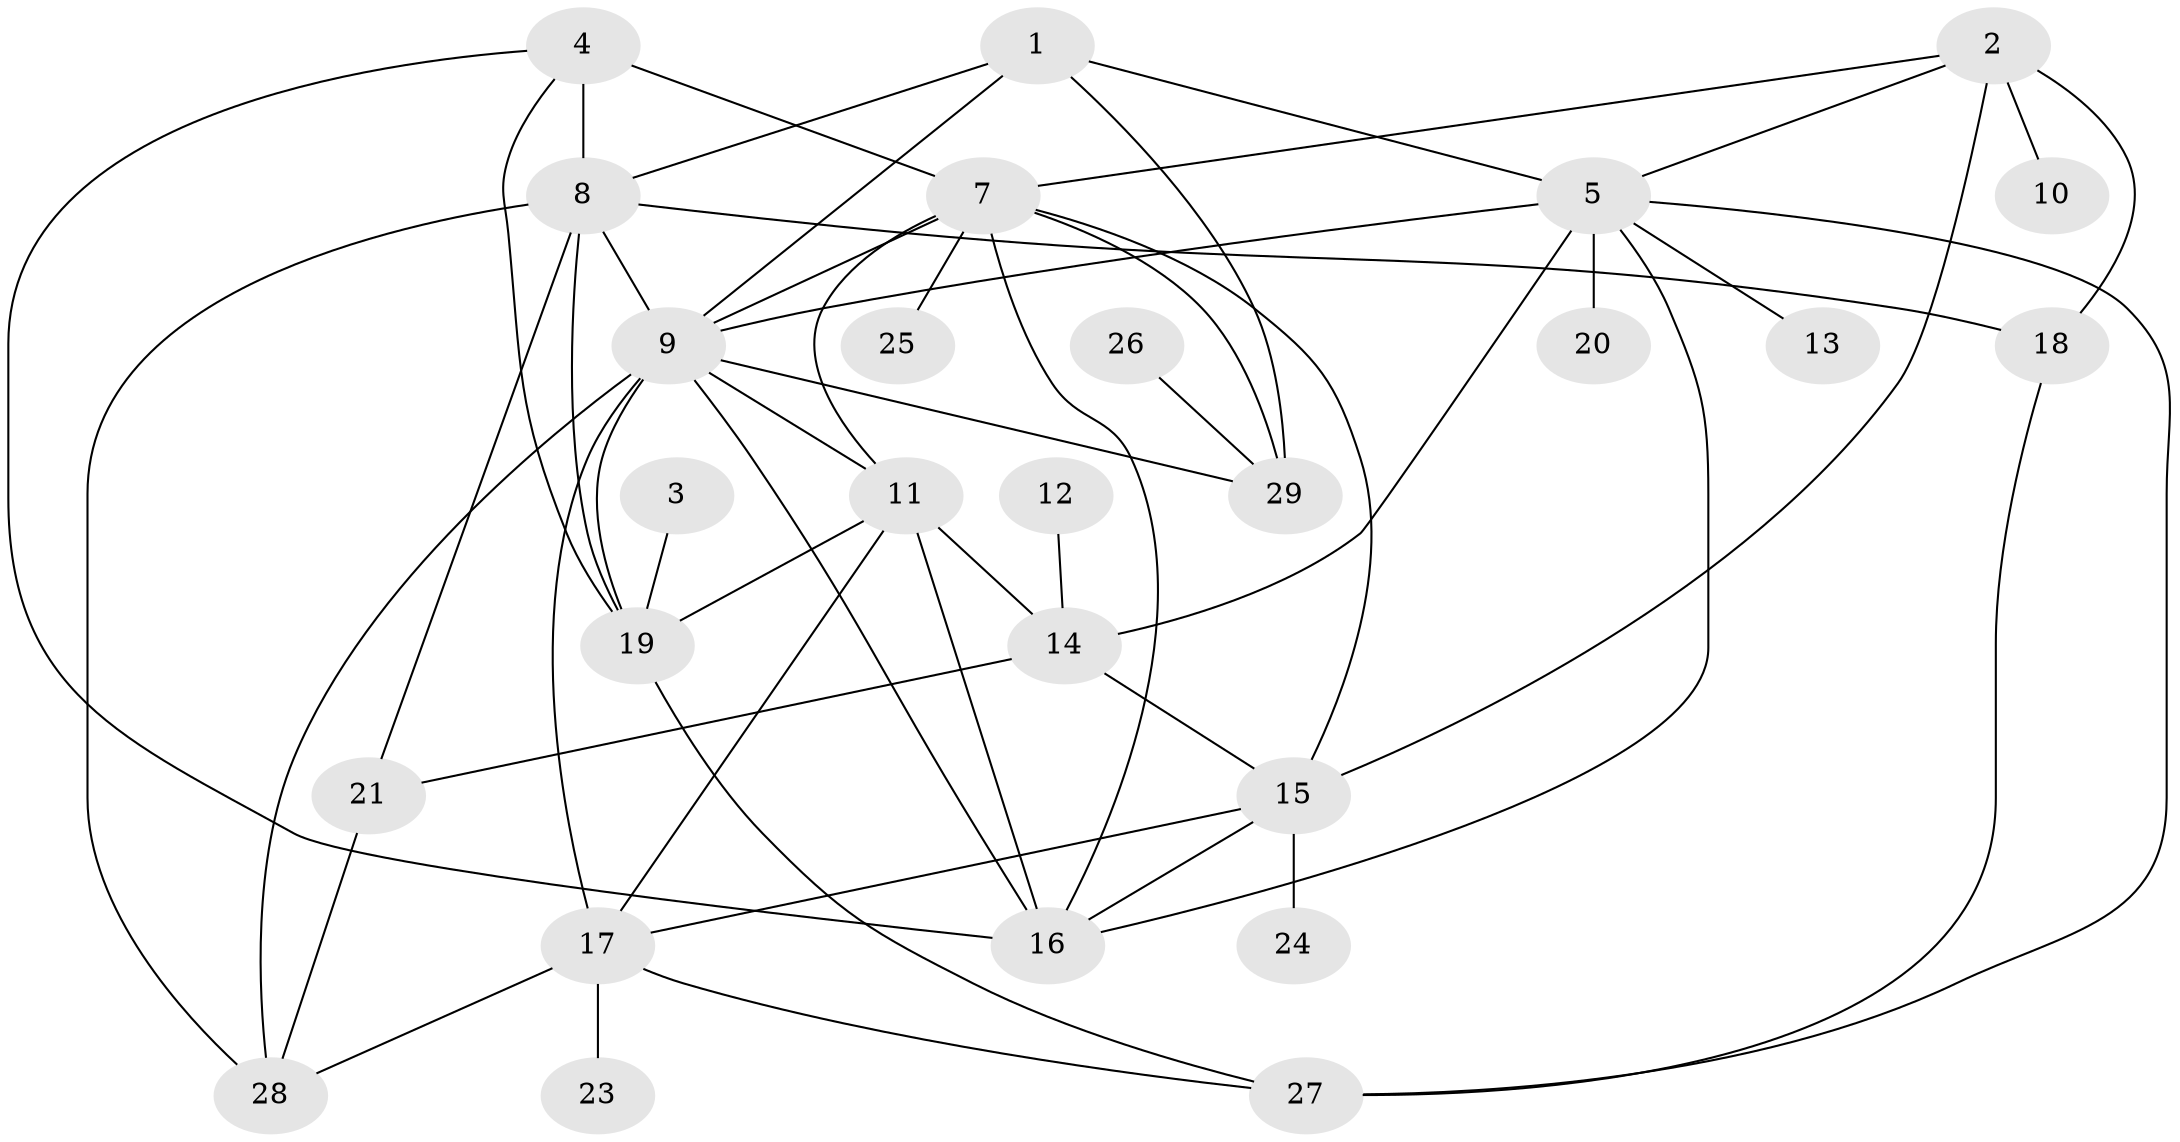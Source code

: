 // original degree distribution, {6: 0.05172413793103448, 1: 0.15517241379310345, 2: 0.2413793103448276, 5: 0.1724137931034483, 0: 0.034482758620689655, 3: 0.1206896551724138, 4: 0.1896551724137931, 7: 0.034482758620689655}
// Generated by graph-tools (version 1.1) at 2025/33/03/09/25 02:33:56]
// undirected, 27 vertices, 54 edges
graph export_dot {
graph [start="1"]
  node [color=gray90,style=filled];
  1;
  2;
  3;
  4;
  5;
  7;
  8;
  9;
  10;
  11;
  12;
  13;
  14;
  15;
  16;
  17;
  18;
  19;
  20;
  21;
  23;
  24;
  25;
  26;
  27;
  28;
  29;
  1 -- 5 [weight=2.0];
  1 -- 8 [weight=2.0];
  1 -- 9 [weight=1.0];
  1 -- 29 [weight=1.0];
  2 -- 5 [weight=1.0];
  2 -- 7 [weight=1.0];
  2 -- 10 [weight=2.0];
  2 -- 15 [weight=1.0];
  2 -- 18 [weight=1.0];
  3 -- 19 [weight=1.0];
  4 -- 7 [weight=1.0];
  4 -- 8 [weight=2.0];
  4 -- 16 [weight=1.0];
  4 -- 19 [weight=1.0];
  5 -- 9 [weight=1.0];
  5 -- 13 [weight=1.0];
  5 -- 14 [weight=1.0];
  5 -- 16 [weight=1.0];
  5 -- 20 [weight=1.0];
  5 -- 27 [weight=1.0];
  7 -- 9 [weight=1.0];
  7 -- 11 [weight=1.0];
  7 -- 15 [weight=1.0];
  7 -- 16 [weight=1.0];
  7 -- 25 [weight=1.0];
  7 -- 29 [weight=1.0];
  8 -- 9 [weight=1.0];
  8 -- 18 [weight=1.0];
  8 -- 19 [weight=1.0];
  8 -- 21 [weight=1.0];
  8 -- 28 [weight=1.0];
  9 -- 11 [weight=1.0];
  9 -- 16 [weight=2.0];
  9 -- 17 [weight=1.0];
  9 -- 19 [weight=1.0];
  9 -- 28 [weight=1.0];
  9 -- 29 [weight=1.0];
  11 -- 14 [weight=1.0];
  11 -- 16 [weight=1.0];
  11 -- 17 [weight=2.0];
  11 -- 19 [weight=1.0];
  12 -- 14 [weight=1.0];
  14 -- 15 [weight=1.0];
  14 -- 21 [weight=1.0];
  15 -- 16 [weight=2.0];
  15 -- 17 [weight=1.0];
  15 -- 24 [weight=1.0];
  17 -- 23 [weight=1.0];
  17 -- 27 [weight=1.0];
  17 -- 28 [weight=1.0];
  18 -- 27 [weight=1.0];
  19 -- 27 [weight=1.0];
  21 -- 28 [weight=1.0];
  26 -- 29 [weight=1.0];
}
